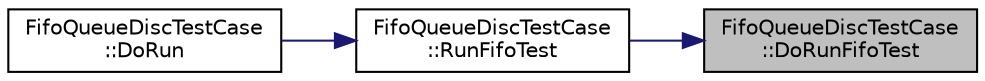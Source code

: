 digraph "FifoQueueDiscTestCase::DoRunFifoTest"
{
 // LATEX_PDF_SIZE
  edge [fontname="Helvetica",fontsize="10",labelfontname="Helvetica",labelfontsize="10"];
  node [fontname="Helvetica",fontsize="10",shape=record];
  rankdir="RL";
  Node1 [label="FifoQueueDiscTestCase\l::DoRunFifoTest",height=0.2,width=0.4,color="black", fillcolor="grey75", style="filled", fontcolor="black",tooltip="Run test function."];
  Node1 -> Node2 [dir="back",color="midnightblue",fontsize="10",style="solid",fontname="Helvetica"];
  Node2 [label="FifoQueueDiscTestCase\l::RunFifoTest",height=0.2,width=0.4,color="black", fillcolor="white", style="filled",URL="$class_fifo_queue_disc_test_case.html#a086e32c51488a550051c4a3026e6baee",tooltip="Run test function."];
  Node2 -> Node3 [dir="back",color="midnightblue",fontsize="10",style="solid",fontname="Helvetica"];
  Node3 [label="FifoQueueDiscTestCase\l::DoRun",height=0.2,width=0.4,color="black", fillcolor="white", style="filled",URL="$class_fifo_queue_disc_test_case.html#a26a174ab92914ccbb75596bb241e62ed",tooltip="Implementation to actually run this TestCase."];
}

